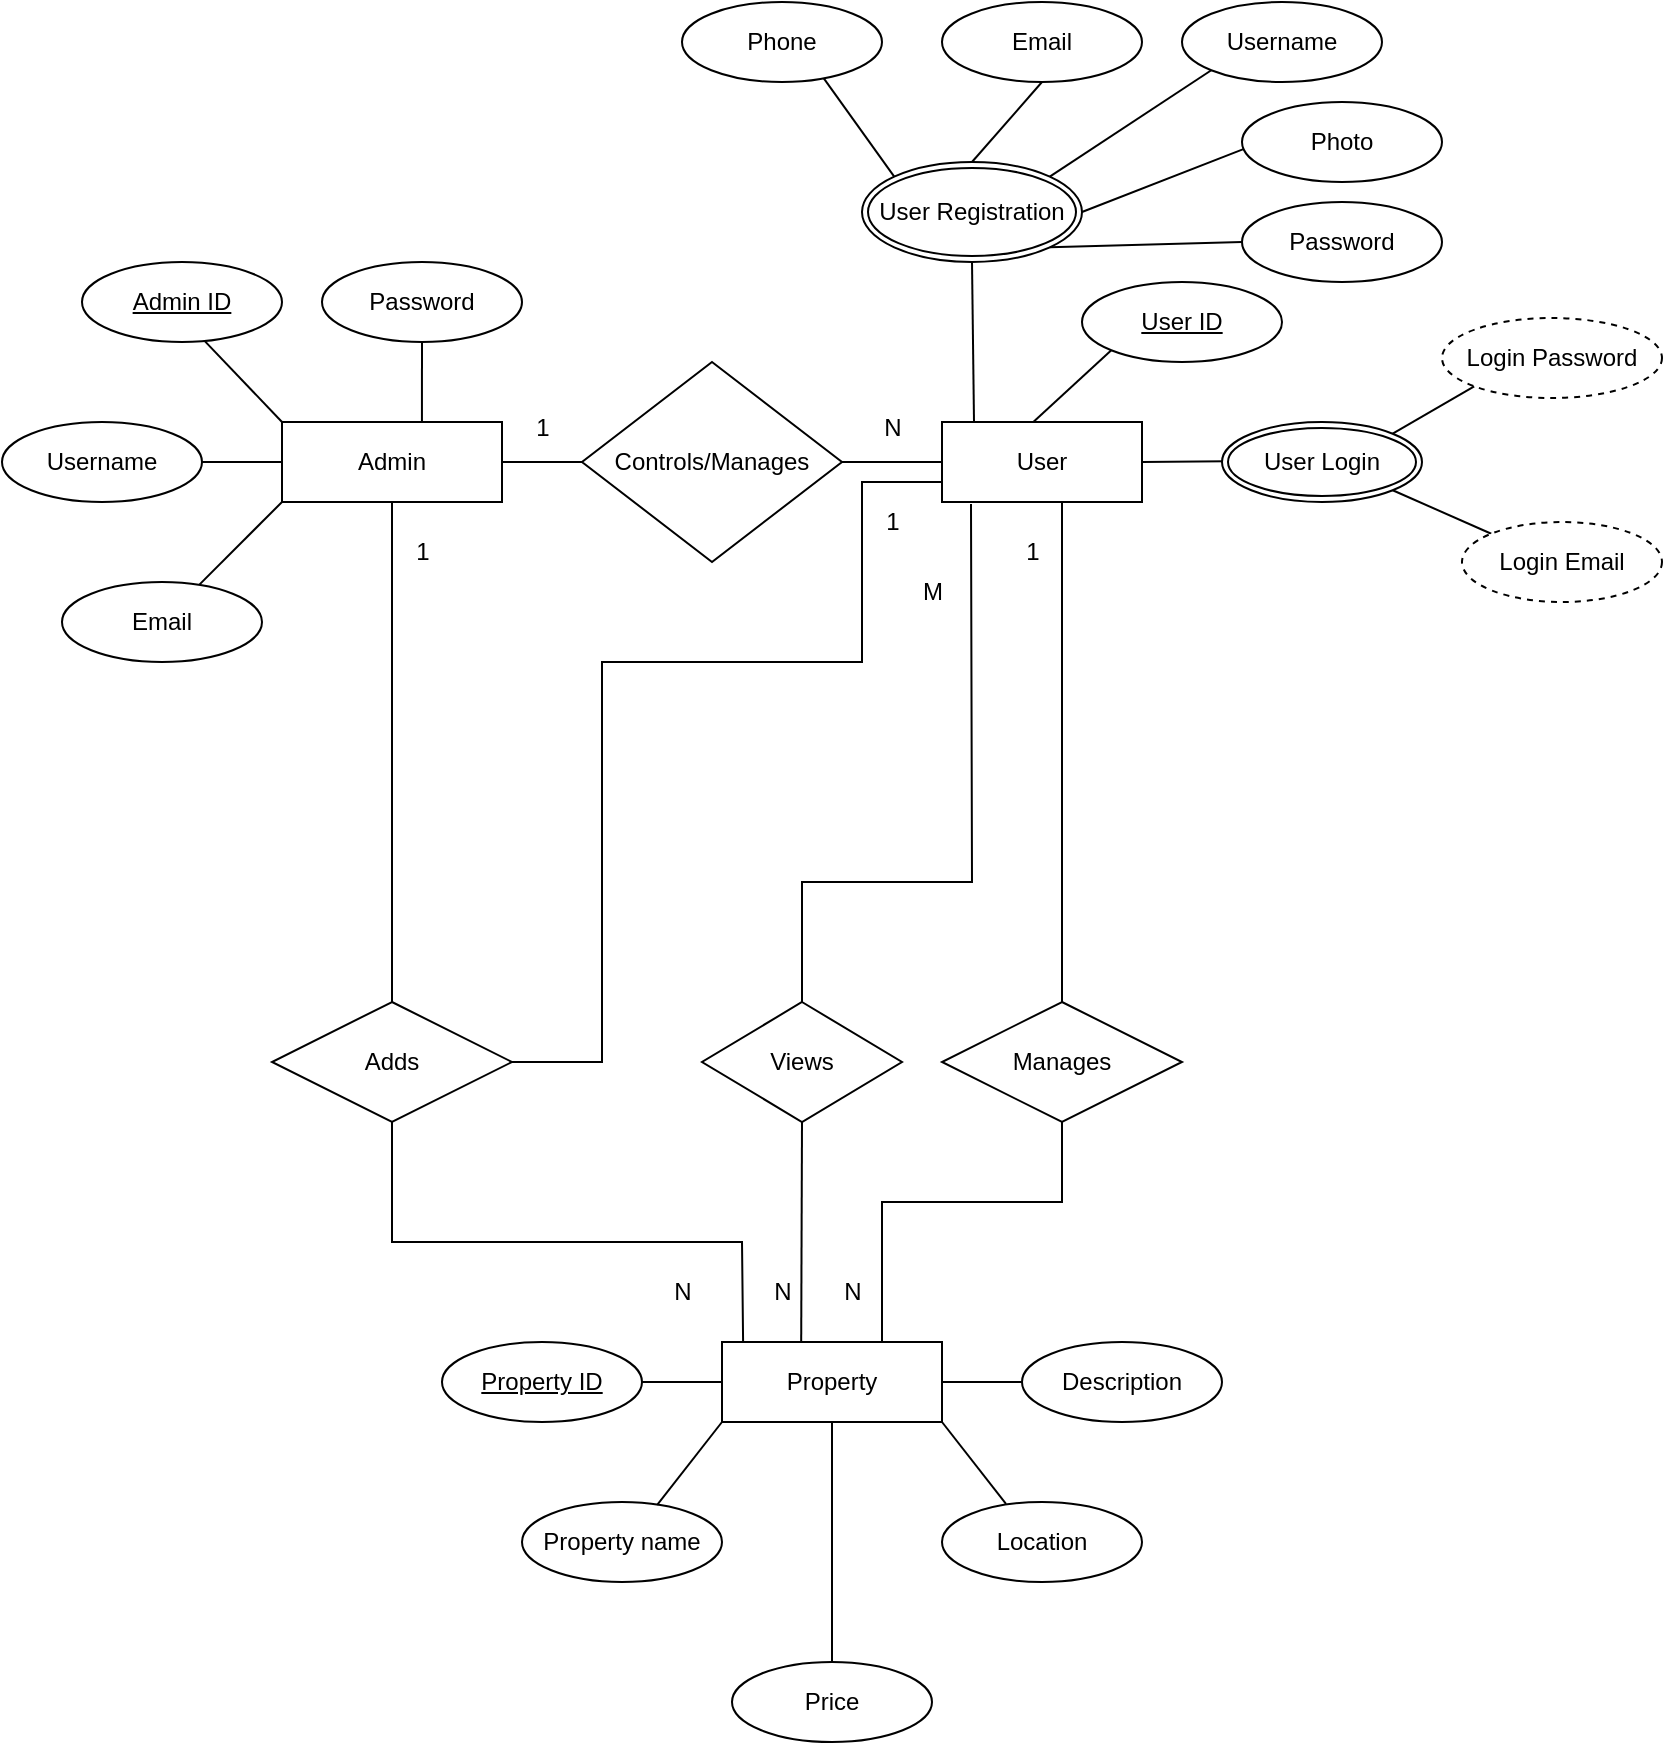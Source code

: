 <mxfile version="22.0.4" type="github">
  <diagram id="R2lEEEUBdFMjLlhIrx00" name="Page-1">
    <mxGraphModel dx="1106" dy="651" grid="1" gridSize="10" guides="1" tooltips="1" connect="1" arrows="1" fold="1" page="1" pageScale="1" pageWidth="850" pageHeight="1100" math="0" shadow="0" extFonts="Permanent Marker^https://fonts.googleapis.com/css?family=Permanent+Marker">
      <root>
        <mxCell id="0" />
        <mxCell id="1" parent="0" />
        <mxCell id="LG99QGpMsDSGwhAMsfZq-1" value="User" style="whiteSpace=wrap;html=1;align=center;" vertex="1" parent="1">
          <mxGeometry x="480" y="270" width="100" height="40" as="geometry" />
        </mxCell>
        <mxCell id="LG99QGpMsDSGwhAMsfZq-2" value="Admin" style="whiteSpace=wrap;html=1;align=center;" vertex="1" parent="1">
          <mxGeometry x="150" y="270" width="110" height="40" as="geometry" />
        </mxCell>
        <mxCell id="LG99QGpMsDSGwhAMsfZq-4" value="Controls/Manages" style="shape=rhombus;perimeter=rhombusPerimeter;whiteSpace=wrap;html=1;align=center;" vertex="1" parent="1">
          <mxGeometry x="300" y="240" width="130" height="100" as="geometry" />
        </mxCell>
        <mxCell id="LG99QGpMsDSGwhAMsfZq-5" value="" style="endArrow=none;html=1;rounded=0;entryX=0;entryY=0.5;entryDx=0;entryDy=0;exitX=1;exitY=0.5;exitDx=0;exitDy=0;" edge="1" parent="1" source="LG99QGpMsDSGwhAMsfZq-4" target="LG99QGpMsDSGwhAMsfZq-1">
          <mxGeometry relative="1" as="geometry">
            <mxPoint x="510" y="289.71" as="sourcePoint" />
            <mxPoint x="670" y="289.71" as="targetPoint" />
          </mxGeometry>
        </mxCell>
        <mxCell id="LG99QGpMsDSGwhAMsfZq-8" value="" style="endArrow=none;html=1;rounded=0;entryX=0;entryY=1;entryDx=0;entryDy=0;" edge="1" parent="1" source="LG99QGpMsDSGwhAMsfZq-12" target="LG99QGpMsDSGwhAMsfZq-2">
          <mxGeometry relative="1" as="geometry">
            <mxPoint x="190" y="340" as="sourcePoint" />
            <mxPoint x="350" y="340" as="targetPoint" />
          </mxGeometry>
        </mxCell>
        <mxCell id="LG99QGpMsDSGwhAMsfZq-9" value="" style="endArrow=none;html=1;rounded=0;exitX=0.608;exitY=0.973;exitDx=0;exitDy=0;exitPerimeter=0;entryX=0;entryY=0;entryDx=0;entryDy=0;" edge="1" parent="1" source="LG99QGpMsDSGwhAMsfZq-14" target="LG99QGpMsDSGwhAMsfZq-2">
          <mxGeometry relative="1" as="geometry">
            <mxPoint x="40" y="269.2" as="sourcePoint" />
            <mxPoint x="200" y="269.2" as="targetPoint" />
          </mxGeometry>
        </mxCell>
        <mxCell id="LG99QGpMsDSGwhAMsfZq-10" value="" style="endArrow=none;html=1;rounded=0;entryX=0.5;entryY=1;entryDx=0;entryDy=0;exitX=0.636;exitY=0.001;exitDx=0;exitDy=0;exitPerimeter=0;" edge="1" parent="1" source="LG99QGpMsDSGwhAMsfZq-2" target="LG99QGpMsDSGwhAMsfZq-11">
          <mxGeometry relative="1" as="geometry">
            <mxPoint x="220" y="270" as="sourcePoint" />
            <mxPoint x="270" y="230" as="targetPoint" />
          </mxGeometry>
        </mxCell>
        <mxCell id="LG99QGpMsDSGwhAMsfZq-11" value="Password" style="ellipse;whiteSpace=wrap;html=1;align=center;" vertex="1" parent="1">
          <mxGeometry x="170" y="190" width="100" height="40" as="geometry" />
        </mxCell>
        <mxCell id="LG99QGpMsDSGwhAMsfZq-12" value="Email" style="ellipse;whiteSpace=wrap;html=1;align=center;" vertex="1" parent="1">
          <mxGeometry x="40" y="350" width="100" height="40" as="geometry" />
        </mxCell>
        <mxCell id="LG99QGpMsDSGwhAMsfZq-13" value="Username" style="ellipse;whiteSpace=wrap;html=1;align=center;" vertex="1" parent="1">
          <mxGeometry x="10" y="270" width="100" height="40" as="geometry" />
        </mxCell>
        <mxCell id="LG99QGpMsDSGwhAMsfZq-14" value="&lt;u&gt;Admin ID&lt;/u&gt;" style="ellipse;whiteSpace=wrap;html=1;align=center;" vertex="1" parent="1">
          <mxGeometry x="50" y="190" width="100" height="40" as="geometry" />
        </mxCell>
        <mxCell id="LG99QGpMsDSGwhAMsfZq-16" value="" style="endArrow=none;html=1;rounded=0;exitX=1;exitY=0.5;exitDx=0;exitDy=0;entryX=0;entryY=0.5;entryDx=0;entryDy=0;" edge="1" parent="1" source="LG99QGpMsDSGwhAMsfZq-13" target="LG99QGpMsDSGwhAMsfZq-2">
          <mxGeometry relative="1" as="geometry">
            <mxPoint x="180" y="320" as="sourcePoint" />
            <mxPoint x="340" y="320" as="targetPoint" />
          </mxGeometry>
        </mxCell>
        <mxCell id="LG99QGpMsDSGwhAMsfZq-18" value="" style="endArrow=none;html=1;rounded=0;exitX=0.16;exitY=0.001;exitDx=0;exitDy=0;entryX=0.5;entryY=1;entryDx=0;entryDy=0;exitPerimeter=0;" edge="1" parent="1" source="LG99QGpMsDSGwhAMsfZq-1" target="LG99QGpMsDSGwhAMsfZq-25">
          <mxGeometry relative="1" as="geometry">
            <mxPoint x="231" y="279" as="sourcePoint" />
            <mxPoint x="635" y="230" as="targetPoint" />
          </mxGeometry>
        </mxCell>
        <mxCell id="LG99QGpMsDSGwhAMsfZq-19" value="Photo" style="ellipse;whiteSpace=wrap;html=1;align=center;" vertex="1" parent="1">
          <mxGeometry x="630" y="110" width="100" height="40" as="geometry" />
        </mxCell>
        <mxCell id="LG99QGpMsDSGwhAMsfZq-20" value="" style="endArrow=none;html=1;rounded=0;exitX=1;exitY=0.5;exitDx=0;exitDy=0;entryX=0.007;entryY=0.589;entryDx=0;entryDy=0;entryPerimeter=0;" edge="1" parent="1" source="LG99QGpMsDSGwhAMsfZq-25" target="LG99QGpMsDSGwhAMsfZq-19">
          <mxGeometry relative="1" as="geometry">
            <mxPoint x="650" y="280" as="sourcePoint" />
            <mxPoint x="753" y="136" as="targetPoint" />
          </mxGeometry>
        </mxCell>
        <mxCell id="LG99QGpMsDSGwhAMsfZq-24" value="" style="endArrow=none;html=1;rounded=0;exitX=1;exitY=0.5;exitDx=0;exitDy=0;entryX=0.024;entryY=0.49;entryDx=0;entryDy=0;entryPerimeter=0;" edge="1" parent="1" source="LG99QGpMsDSGwhAMsfZq-1" target="LG99QGpMsDSGwhAMsfZq-26">
          <mxGeometry relative="1" as="geometry">
            <mxPoint x="680" y="320" as="sourcePoint" />
            <mxPoint x="700" y="290" as="targetPoint" />
            <Array as="points" />
          </mxGeometry>
        </mxCell>
        <mxCell id="LG99QGpMsDSGwhAMsfZq-25" value="User Registration" style="ellipse;shape=doubleEllipse;margin=3;whiteSpace=wrap;html=1;align=center;" vertex="1" parent="1">
          <mxGeometry x="440" y="140" width="110" height="50" as="geometry" />
        </mxCell>
        <mxCell id="LG99QGpMsDSGwhAMsfZq-26" value="User Login" style="ellipse;shape=doubleEllipse;margin=3;whiteSpace=wrap;html=1;align=center;" vertex="1" parent="1">
          <mxGeometry x="620" y="270" width="100" height="40" as="geometry" />
        </mxCell>
        <mxCell id="LG99QGpMsDSGwhAMsfZq-27" value="Username" style="ellipse;whiteSpace=wrap;html=1;align=center;rotation=0;" vertex="1" parent="1">
          <mxGeometry x="600" y="60" width="100" height="40" as="geometry" />
        </mxCell>
        <mxCell id="LG99QGpMsDSGwhAMsfZq-28" value="" style="endArrow=none;html=1;rounded=0;exitX=1;exitY=0;exitDx=0;exitDy=0;entryX=0;entryY=1;entryDx=0;entryDy=0;" edge="1" parent="1" source="LG99QGpMsDSGwhAMsfZq-25" target="LG99QGpMsDSGwhAMsfZq-27">
          <mxGeometry relative="1" as="geometry">
            <mxPoint x="700" y="280" as="sourcePoint" />
            <mxPoint x="760" y="236" as="targetPoint" />
          </mxGeometry>
        </mxCell>
        <mxCell id="LG99QGpMsDSGwhAMsfZq-29" value="Email" style="ellipse;whiteSpace=wrap;html=1;align=center;" vertex="1" parent="1">
          <mxGeometry x="480" y="60" width="100" height="40" as="geometry" />
        </mxCell>
        <mxCell id="LG99QGpMsDSGwhAMsfZq-30" value="" style="endArrow=none;html=1;rounded=0;exitX=0.5;exitY=0;exitDx=0;exitDy=0;entryX=0.5;entryY=1;entryDx=0;entryDy=0;" edge="1" parent="1" source="LG99QGpMsDSGwhAMsfZq-25" target="LG99QGpMsDSGwhAMsfZq-29">
          <mxGeometry relative="1" as="geometry">
            <mxPoint x="684" y="197" as="sourcePoint" />
            <mxPoint x="721" y="169" as="targetPoint" />
          </mxGeometry>
        </mxCell>
        <mxCell id="LG99QGpMsDSGwhAMsfZq-31" value="Phone" style="ellipse;whiteSpace=wrap;html=1;align=center;" vertex="1" parent="1">
          <mxGeometry x="350" y="60" width="100" height="40" as="geometry" />
        </mxCell>
        <mxCell id="LG99QGpMsDSGwhAMsfZq-32" value="" style="endArrow=none;html=1;rounded=0;exitX=0;exitY=0;exitDx=0;exitDy=0;entryX=0.709;entryY=0.955;entryDx=0;entryDy=0;entryPerimeter=0;" edge="1" parent="1" source="LG99QGpMsDSGwhAMsfZq-25" target="LG99QGpMsDSGwhAMsfZq-31">
          <mxGeometry relative="1" as="geometry">
            <mxPoint x="639" y="190" as="sourcePoint" />
            <mxPoint x="640" y="140" as="targetPoint" />
          </mxGeometry>
        </mxCell>
        <mxCell id="LG99QGpMsDSGwhAMsfZq-33" value="&lt;u&gt;User ID&lt;/u&gt;" style="ellipse;whiteSpace=wrap;html=1;align=center;" vertex="1" parent="1">
          <mxGeometry x="550" y="200" width="100" height="40" as="geometry" />
        </mxCell>
        <mxCell id="LG99QGpMsDSGwhAMsfZq-34" value="" style="endArrow=none;html=1;rounded=0;entryX=1;entryY=1;entryDx=0;entryDy=0;exitX=0;exitY=0;exitDx=0;exitDy=0;" edge="1" parent="1" source="LG99QGpMsDSGwhAMsfZq-92" target="LG99QGpMsDSGwhAMsfZq-26">
          <mxGeometry relative="1" as="geometry">
            <mxPoint x="740" y="330" as="sourcePoint" />
            <mxPoint x="645" y="240" as="targetPoint" />
          </mxGeometry>
        </mxCell>
        <mxCell id="LG99QGpMsDSGwhAMsfZq-36" value="Password" style="ellipse;whiteSpace=wrap;html=1;align=center;" vertex="1" parent="1">
          <mxGeometry x="630" y="160" width="100" height="40" as="geometry" />
        </mxCell>
        <mxCell id="LG99QGpMsDSGwhAMsfZq-37" value="" style="endArrow=none;html=1;rounded=0;exitX=0;exitY=0.5;exitDx=0;exitDy=0;entryX=1;entryY=1;entryDx=0;entryDy=0;" edge="1" parent="1" source="LG99QGpMsDSGwhAMsfZq-36" target="LG99QGpMsDSGwhAMsfZq-25">
          <mxGeometry relative="1" as="geometry">
            <mxPoint x="650" y="320" as="sourcePoint" />
            <mxPoint x="650" y="360" as="targetPoint" />
          </mxGeometry>
        </mxCell>
        <mxCell id="LG99QGpMsDSGwhAMsfZq-38" value="" style="endArrow=none;html=1;rounded=0;exitX=0;exitY=1;exitDx=0;exitDy=0;entryX=1;entryY=0;entryDx=0;entryDy=0;" edge="1" parent="1" source="LG99QGpMsDSGwhAMsfZq-91" target="LG99QGpMsDSGwhAMsfZq-26">
          <mxGeometry relative="1" as="geometry">
            <mxPoint x="738.9" y="250.96" as="sourcePoint" />
            <mxPoint x="627" y="398" as="targetPoint" />
          </mxGeometry>
        </mxCell>
        <mxCell id="LG99QGpMsDSGwhAMsfZq-39" value="" style="endArrow=none;html=1;rounded=0;exitX=0;exitY=1;exitDx=0;exitDy=0;entryX=0.458;entryY=-0.004;entryDx=0;entryDy=0;entryPerimeter=0;" edge="1" parent="1" source="LG99QGpMsDSGwhAMsfZq-33" target="LG99QGpMsDSGwhAMsfZq-1">
          <mxGeometry relative="1" as="geometry">
            <mxPoint x="699" y="432" as="sourcePoint" />
            <mxPoint x="672" y="398" as="targetPoint" />
            <Array as="points" />
          </mxGeometry>
        </mxCell>
        <mxCell id="LG99QGpMsDSGwhAMsfZq-40" value="Property" style="whiteSpace=wrap;html=1;align=center;" vertex="1" parent="1">
          <mxGeometry x="370" y="730" width="110" height="40" as="geometry" />
        </mxCell>
        <mxCell id="LG99QGpMsDSGwhAMsfZq-41" value="&lt;u&gt;Property ID&lt;/u&gt;" style="ellipse;whiteSpace=wrap;html=1;align=center;" vertex="1" parent="1">
          <mxGeometry x="230" y="730" width="100" height="40" as="geometry" />
        </mxCell>
        <mxCell id="LG99QGpMsDSGwhAMsfZq-42" value="Description" style="ellipse;whiteSpace=wrap;html=1;align=center;" vertex="1" parent="1">
          <mxGeometry x="520" y="730" width="100" height="40" as="geometry" />
        </mxCell>
        <mxCell id="LG99QGpMsDSGwhAMsfZq-43" value="Location" style="ellipse;whiteSpace=wrap;html=1;align=center;" vertex="1" parent="1">
          <mxGeometry x="480" y="810" width="100" height="40" as="geometry" />
        </mxCell>
        <mxCell id="LG99QGpMsDSGwhAMsfZq-44" value="Property name" style="ellipse;whiteSpace=wrap;html=1;align=center;" vertex="1" parent="1">
          <mxGeometry x="270" y="810" width="100" height="40" as="geometry" />
        </mxCell>
        <mxCell id="LG99QGpMsDSGwhAMsfZq-45" value="Price" style="ellipse;whiteSpace=wrap;html=1;align=center;" vertex="1" parent="1">
          <mxGeometry x="375" y="890" width="100" height="40" as="geometry" />
        </mxCell>
        <mxCell id="LG99QGpMsDSGwhAMsfZq-46" value="" style="endArrow=none;html=1;rounded=0;entryX=0;entryY=0.5;entryDx=0;entryDy=0;exitX=1;exitY=0.5;exitDx=0;exitDy=0;" edge="1" parent="1" source="LG99QGpMsDSGwhAMsfZq-41" target="LG99QGpMsDSGwhAMsfZq-40">
          <mxGeometry relative="1" as="geometry">
            <mxPoint x="119" y="361" as="sourcePoint" />
            <mxPoint x="140" y="660" as="targetPoint" />
          </mxGeometry>
        </mxCell>
        <mxCell id="LG99QGpMsDSGwhAMsfZq-47" value="" style="endArrow=none;html=1;rounded=0;entryX=0;entryY=1;entryDx=0;entryDy=0;exitX=0.676;exitY=0.035;exitDx=0;exitDy=0;exitPerimeter=0;" edge="1" parent="1" source="LG99QGpMsDSGwhAMsfZq-44" target="LG99QGpMsDSGwhAMsfZq-40">
          <mxGeometry relative="1" as="geometry">
            <mxPoint x="120" y="710" as="sourcePoint" />
            <mxPoint x="160" y="710" as="targetPoint" />
          </mxGeometry>
        </mxCell>
        <mxCell id="LG99QGpMsDSGwhAMsfZq-48" value="" style="endArrow=none;html=1;rounded=0;entryX=1;entryY=0.5;entryDx=0;entryDy=0;exitX=0;exitY=0.5;exitDx=0;exitDy=0;" edge="1" parent="1" source="LG99QGpMsDSGwhAMsfZq-42" target="LG99QGpMsDSGwhAMsfZq-40">
          <mxGeometry relative="1" as="geometry">
            <mxPoint x="130" y="720" as="sourcePoint" />
            <mxPoint x="170" y="720" as="targetPoint" />
          </mxGeometry>
        </mxCell>
        <mxCell id="LG99QGpMsDSGwhAMsfZq-49" value="" style="endArrow=none;html=1;rounded=0;entryX=1;entryY=1;entryDx=0;entryDy=0;exitX=0.32;exitY=0.024;exitDx=0;exitDy=0;exitPerimeter=0;" edge="1" parent="1" source="LG99QGpMsDSGwhAMsfZq-43" target="LG99QGpMsDSGwhAMsfZq-40">
          <mxGeometry relative="1" as="geometry">
            <mxPoint x="140" y="730" as="sourcePoint" />
            <mxPoint x="180" y="730" as="targetPoint" />
          </mxGeometry>
        </mxCell>
        <mxCell id="LG99QGpMsDSGwhAMsfZq-50" value="" style="endArrow=none;html=1;rounded=0;entryX=0.5;entryY=1;entryDx=0;entryDy=0;exitX=0.5;exitY=0;exitDx=0;exitDy=0;" edge="1" parent="1" source="LG99QGpMsDSGwhAMsfZq-45" target="LG99QGpMsDSGwhAMsfZq-40">
          <mxGeometry relative="1" as="geometry">
            <mxPoint x="150" y="740" as="sourcePoint" />
            <mxPoint x="190" y="740" as="targetPoint" />
          </mxGeometry>
        </mxCell>
        <mxCell id="LG99QGpMsDSGwhAMsfZq-54" value="Adds" style="shape=rhombus;perimeter=rhombusPerimeter;whiteSpace=wrap;html=1;align=center;" vertex="1" parent="1">
          <mxGeometry x="145" y="560" width="120" height="60" as="geometry" />
        </mxCell>
        <mxCell id="LG99QGpMsDSGwhAMsfZq-64" value="" style="endArrow=none;html=1;rounded=0;entryX=0.5;entryY=1;entryDx=0;entryDy=0;exitX=0.096;exitY=0.013;exitDx=0;exitDy=0;exitPerimeter=0;" edge="1" parent="1" source="LG99QGpMsDSGwhAMsfZq-40" target="LG99QGpMsDSGwhAMsfZq-54">
          <mxGeometry relative="1" as="geometry">
            <mxPoint x="60" y="260" as="sourcePoint" />
            <mxPoint x="220" y="260" as="targetPoint" />
            <Array as="points">
              <mxPoint x="380" y="680" />
              <mxPoint x="205" y="680" />
            </Array>
          </mxGeometry>
        </mxCell>
        <mxCell id="LG99QGpMsDSGwhAMsfZq-67" value="" style="endArrow=none;html=1;rounded=0;entryX=0;entryY=0.5;entryDx=0;entryDy=0;exitX=1;exitY=0.5;exitDx=0;exitDy=0;" edge="1" parent="1" source="LG99QGpMsDSGwhAMsfZq-2" target="LG99QGpMsDSGwhAMsfZq-4">
          <mxGeometry relative="1" as="geometry">
            <mxPoint x="270" y="330" as="sourcePoint" />
            <mxPoint x="375" y="330" as="targetPoint" />
          </mxGeometry>
        </mxCell>
        <mxCell id="LG99QGpMsDSGwhAMsfZq-68" value="1" style="text;html=1;align=center;verticalAlign=middle;resizable=0;points=[];autosize=1;strokeColor=none;fillColor=none;" vertex="1" parent="1">
          <mxGeometry x="265" y="258" width="30" height="30" as="geometry" />
        </mxCell>
        <mxCell id="LG99QGpMsDSGwhAMsfZq-69" value="N" style="text;html=1;align=center;verticalAlign=middle;resizable=0;points=[];autosize=1;strokeColor=none;fillColor=none;" vertex="1" parent="1">
          <mxGeometry x="440" y="258" width="30" height="30" as="geometry" />
        </mxCell>
        <mxCell id="LG99QGpMsDSGwhAMsfZq-70" value="" style="endArrow=none;html=1;rounded=0;entryX=0.5;entryY=1;entryDx=0;entryDy=0;exitX=0.5;exitY=0;exitDx=0;exitDy=0;" edge="1" parent="1" source="LG99QGpMsDSGwhAMsfZq-54" target="LG99QGpMsDSGwhAMsfZq-2">
          <mxGeometry relative="1" as="geometry">
            <mxPoint x="215" y="690" as="sourcePoint" />
            <mxPoint x="215" y="570" as="targetPoint" />
          </mxGeometry>
        </mxCell>
        <mxCell id="LG99QGpMsDSGwhAMsfZq-71" value="1" style="text;html=1;align=center;verticalAlign=middle;resizable=0;points=[];autosize=1;strokeColor=none;fillColor=none;" vertex="1" parent="1">
          <mxGeometry x="205" y="320" width="30" height="30" as="geometry" />
        </mxCell>
        <mxCell id="LG99QGpMsDSGwhAMsfZq-72" value="N" style="text;html=1;align=center;verticalAlign=middle;resizable=0;points=[];autosize=1;strokeColor=none;fillColor=none;" vertex="1" parent="1">
          <mxGeometry x="335" y="690" width="30" height="30" as="geometry" />
        </mxCell>
        <mxCell id="LG99QGpMsDSGwhAMsfZq-73" value="" style="endArrow=none;html=1;rounded=0;exitX=1;exitY=0.5;exitDx=0;exitDy=0;entryX=0;entryY=0.75;entryDx=0;entryDy=0;" edge="1" parent="1" source="LG99QGpMsDSGwhAMsfZq-54" target="LG99QGpMsDSGwhAMsfZq-1">
          <mxGeometry relative="1" as="geometry">
            <mxPoint x="250" y="620" as="sourcePoint" />
            <mxPoint x="480" y="300" as="targetPoint" />
            <Array as="points">
              <mxPoint x="310" y="590" />
              <mxPoint x="310" y="390" />
              <mxPoint x="425" y="390" />
              <mxPoint x="440" y="390" />
              <mxPoint x="440" y="350" />
              <mxPoint x="440" y="300" />
            </Array>
          </mxGeometry>
        </mxCell>
        <mxCell id="LG99QGpMsDSGwhAMsfZq-74" value="1" style="text;html=1;align=center;verticalAlign=middle;resizable=0;points=[];autosize=1;strokeColor=none;fillColor=none;" vertex="1" parent="1">
          <mxGeometry x="440" y="305" width="30" height="30" as="geometry" />
        </mxCell>
        <mxCell id="LG99QGpMsDSGwhAMsfZq-79" value="Views" style="shape=rhombus;perimeter=rhombusPerimeter;whiteSpace=wrap;html=1;align=center;" vertex="1" parent="1">
          <mxGeometry x="360" y="560" width="100" height="60" as="geometry" />
        </mxCell>
        <mxCell id="LG99QGpMsDSGwhAMsfZq-80" value="" style="endArrow=none;html=1;rounded=0;entryX=0.145;entryY=1.025;entryDx=0;entryDy=0;entryPerimeter=0;exitX=0.5;exitY=0;exitDx=0;exitDy=0;" edge="1" parent="1" source="LG99QGpMsDSGwhAMsfZq-79" target="LG99QGpMsDSGwhAMsfZq-1">
          <mxGeometry relative="1" as="geometry">
            <mxPoint x="495" y="520" as="sourcePoint" />
            <mxPoint x="505" y="200" as="targetPoint" />
            <Array as="points">
              <mxPoint x="410" y="500" />
              <mxPoint x="495" y="500" />
            </Array>
          </mxGeometry>
        </mxCell>
        <mxCell id="LG99QGpMsDSGwhAMsfZq-81" value="M" style="text;html=1;align=center;verticalAlign=middle;resizable=0;points=[];autosize=1;strokeColor=none;fillColor=none;" vertex="1" parent="1">
          <mxGeometry x="460" y="340" width="30" height="30" as="geometry" />
        </mxCell>
        <mxCell id="LG99QGpMsDSGwhAMsfZq-82" value="" style="endArrow=none;html=1;rounded=0;entryX=0.5;entryY=1;entryDx=0;entryDy=0;exitX=0.36;exitY=-0.009;exitDx=0;exitDy=0;exitPerimeter=0;" edge="1" parent="1" source="LG99QGpMsDSGwhAMsfZq-40" target="LG99QGpMsDSGwhAMsfZq-79">
          <mxGeometry relative="1" as="geometry">
            <mxPoint x="410" y="730" as="sourcePoint" />
            <mxPoint x="620" y="600" as="targetPoint" />
          </mxGeometry>
        </mxCell>
        <mxCell id="LG99QGpMsDSGwhAMsfZq-83" value="N" style="text;html=1;align=center;verticalAlign=middle;resizable=0;points=[];autosize=1;strokeColor=none;fillColor=none;" vertex="1" parent="1">
          <mxGeometry x="385" y="690" width="30" height="30" as="geometry" />
        </mxCell>
        <mxCell id="LG99QGpMsDSGwhAMsfZq-84" value="Manages" style="shape=rhombus;perimeter=rhombusPerimeter;whiteSpace=wrap;html=1;align=center;" vertex="1" parent="1">
          <mxGeometry x="480" y="560" width="120" height="60" as="geometry" />
        </mxCell>
        <mxCell id="LG99QGpMsDSGwhAMsfZq-85" value="" style="endArrow=none;html=1;rounded=0;entryX=0.5;entryY=1;entryDx=0;entryDy=0;exitX=0.5;exitY=0;exitDx=0;exitDy=0;" edge="1" parent="1" source="LG99QGpMsDSGwhAMsfZq-84">
          <mxGeometry relative="1" as="geometry">
            <mxPoint x="540" y="550" as="sourcePoint" />
            <mxPoint x="540" y="310" as="targetPoint" />
          </mxGeometry>
        </mxCell>
        <mxCell id="LG99QGpMsDSGwhAMsfZq-86" value="1" style="text;html=1;align=center;verticalAlign=middle;resizable=0;points=[];autosize=1;strokeColor=none;fillColor=none;" vertex="1" parent="1">
          <mxGeometry x="510" y="320" width="30" height="30" as="geometry" />
        </mxCell>
        <mxCell id="LG99QGpMsDSGwhAMsfZq-87" value="" style="endArrow=none;html=1;rounded=0;exitX=0.5;exitY=1;exitDx=0;exitDy=0;" edge="1" parent="1" source="LG99QGpMsDSGwhAMsfZq-84">
          <mxGeometry relative="1" as="geometry">
            <mxPoint x="540" y="660" as="sourcePoint" />
            <mxPoint x="450" y="730" as="targetPoint" />
            <Array as="points">
              <mxPoint x="540" y="660" />
              <mxPoint x="450" y="660" />
            </Array>
          </mxGeometry>
        </mxCell>
        <mxCell id="LG99QGpMsDSGwhAMsfZq-89" value="N" style="text;html=1;align=center;verticalAlign=middle;resizable=0;points=[];autosize=1;strokeColor=none;fillColor=none;" vertex="1" parent="1">
          <mxGeometry x="420" y="690" width="30" height="30" as="geometry" />
        </mxCell>
        <mxCell id="LG99QGpMsDSGwhAMsfZq-91" value="Login Password" style="ellipse;whiteSpace=wrap;html=1;align=center;dashed=1;" vertex="1" parent="1">
          <mxGeometry x="730" y="218" width="110" height="40" as="geometry" />
        </mxCell>
        <mxCell id="LG99QGpMsDSGwhAMsfZq-92" value="Login Email" style="ellipse;whiteSpace=wrap;html=1;align=center;dashed=1;" vertex="1" parent="1">
          <mxGeometry x="740" y="320" width="100" height="40" as="geometry" />
        </mxCell>
      </root>
    </mxGraphModel>
  </diagram>
</mxfile>
